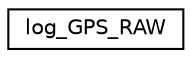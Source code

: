 digraph "Graphical Class Hierarchy"
{
 // INTERACTIVE_SVG=YES
  edge [fontname="Helvetica",fontsize="10",labelfontname="Helvetica",labelfontsize="10"];
  node [fontname="Helvetica",fontsize="10",shape=record];
  rankdir="LR";
  Node1 [label="log_GPS_RAW",height=0.2,width=0.4,color="black", fillcolor="white", style="filled",URL="$structlog__GPS__RAW.html"];
}
